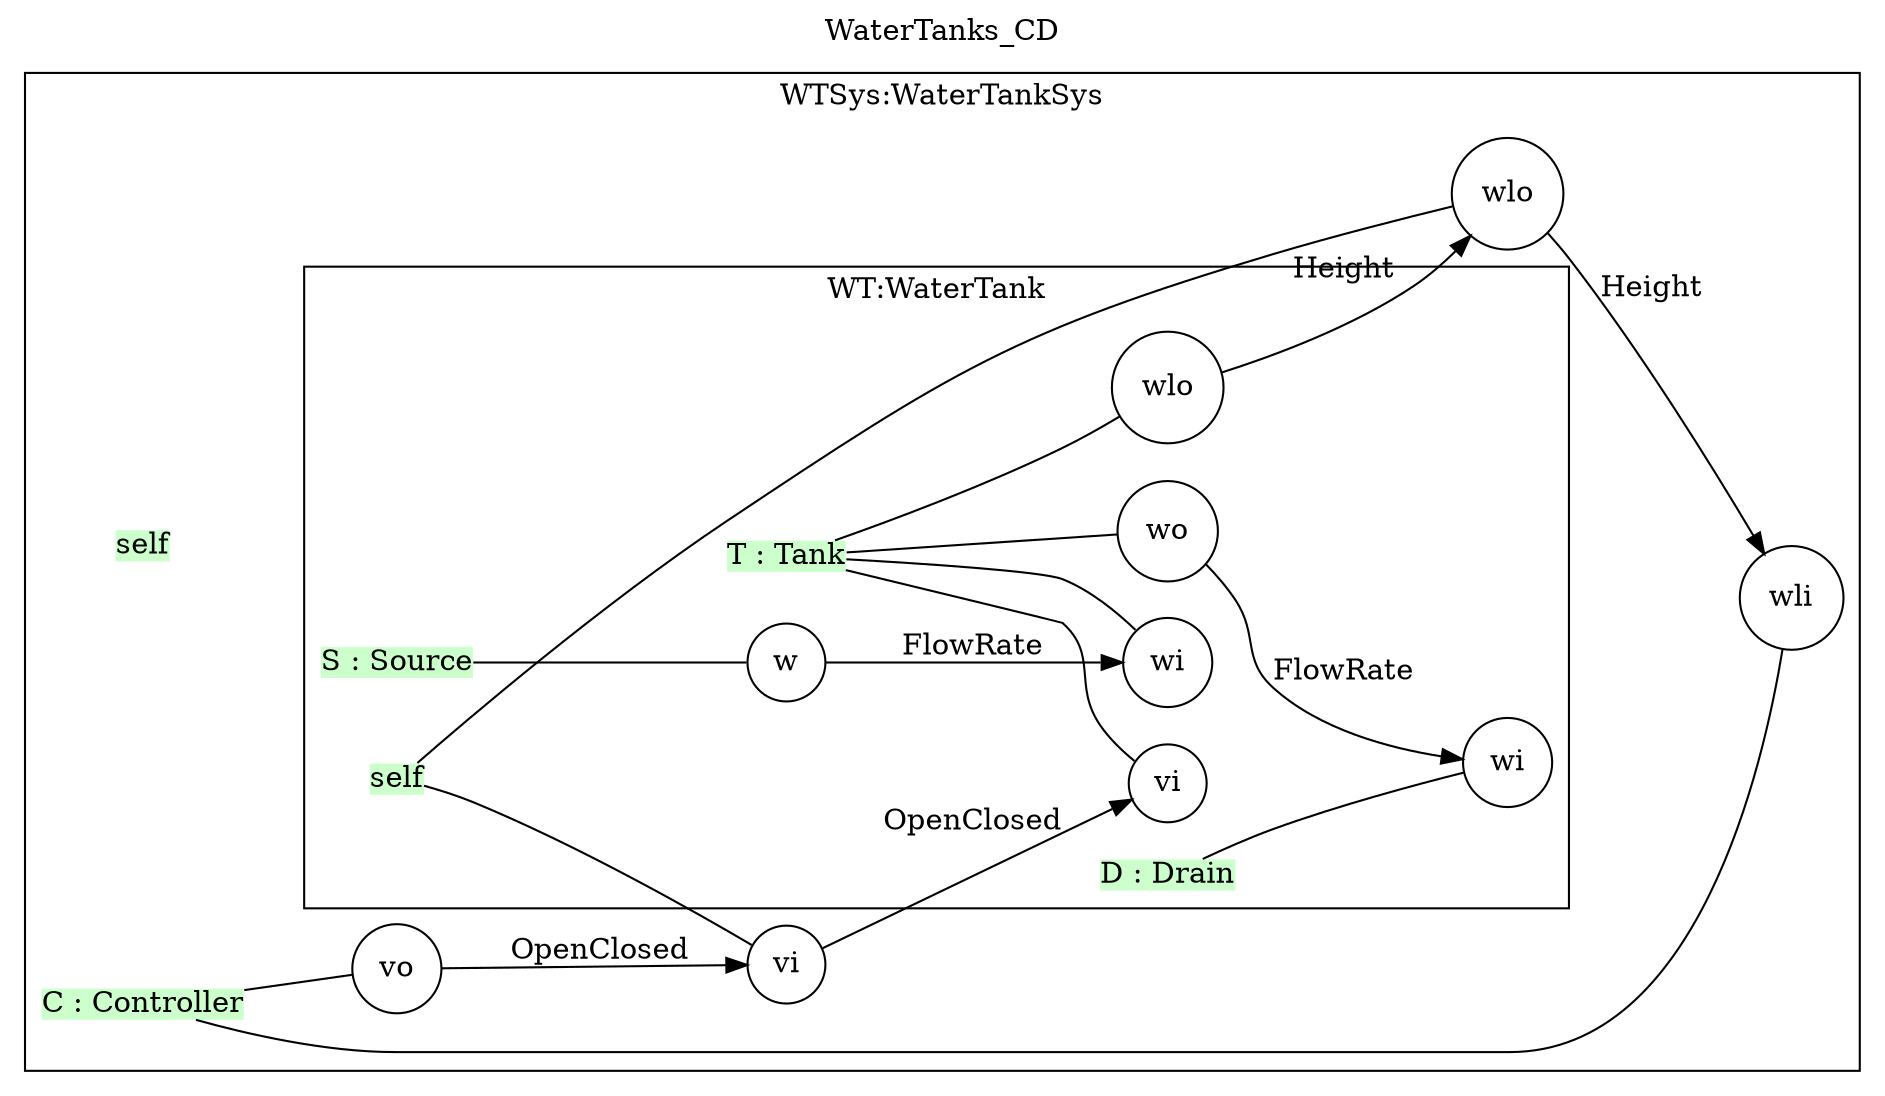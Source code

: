 digraph {
compound=true;
rankdir=LR;
label=WaterTanks_CD;
labelloc=t;
subgraph WTSys_BlI_ {
cluster=true;label="WTSys:WaterTankSys";
WTSys_BlI[shape=plain,fillcolor="#CCFFCC",style = filled,label=self];
subgraph WT_BlI_ {
cluster=true;label="WT:WaterTank";
WT_BlI[shape=plain,fillcolor="#CCFFCC",style = filled,label=self];
T_BlI[shape=plain,fillcolor="#CCFFCC",style = filled,label="T : Tank"];
T_vi_PI[shape=circle,label="vi"];
T_BlI->T_vi_PI[dir=none];
T_wo_PI[shape=circle,label="wo"];
T_BlI->T_wo_PI[dir=none];
T_wi_PI[shape=circle,label="wi"];
T_BlI->T_wi_PI[dir=none];
T_wlo_PI[shape=circle,label="wlo"];
T_BlI->T_wlo_PI[dir=none];
S_BlI[shape=plain,fillcolor="#CCFFCC",style = filled,label="S : Source"];
S_w_PI[shape=circle,label="w"];
S_BlI->S_w_PI[dir=none];
D_BlI[shape=plain,fillcolor="#CCFFCC",style = filled,label="D : Drain"];
D_wi_PI[shape=circle,label="wi"];
D_BlI->D_wi_PI[dir=none];
}
WT_wlo_PI[shape=circle,label="wlo"];
WT_BlI->WT_wlo_PI[dir=none];
WT_vi_PI[shape=circle,label="vi"];
WT_BlI->WT_vi_PI[dir=none];
C_BlI[shape=plain,fillcolor="#CCFFCC",style = filled,label="C : Controller"];
C_wli_PI[shape=circle,label="wli"];
C_BlI->C_wli_PI[dir=none];
C_vo_PI[shape=circle,label="vo"];
C_BlI->C_vo_PI[dir=none];
}
S_w_PI->T_wi_PI[label="FlowRate"];
WT_vi_PI->T_vi_PI[label="OpenClosed"];
C_vo_PI->WT_vi_PI[label="OpenClosed"];
WT_wlo_PI->C_wli_PI[label="Height"];
T_wlo_PI->WT_wlo_PI[label="Height"];
T_wo_PI->D_wi_PI[label="FlowRate"];
}